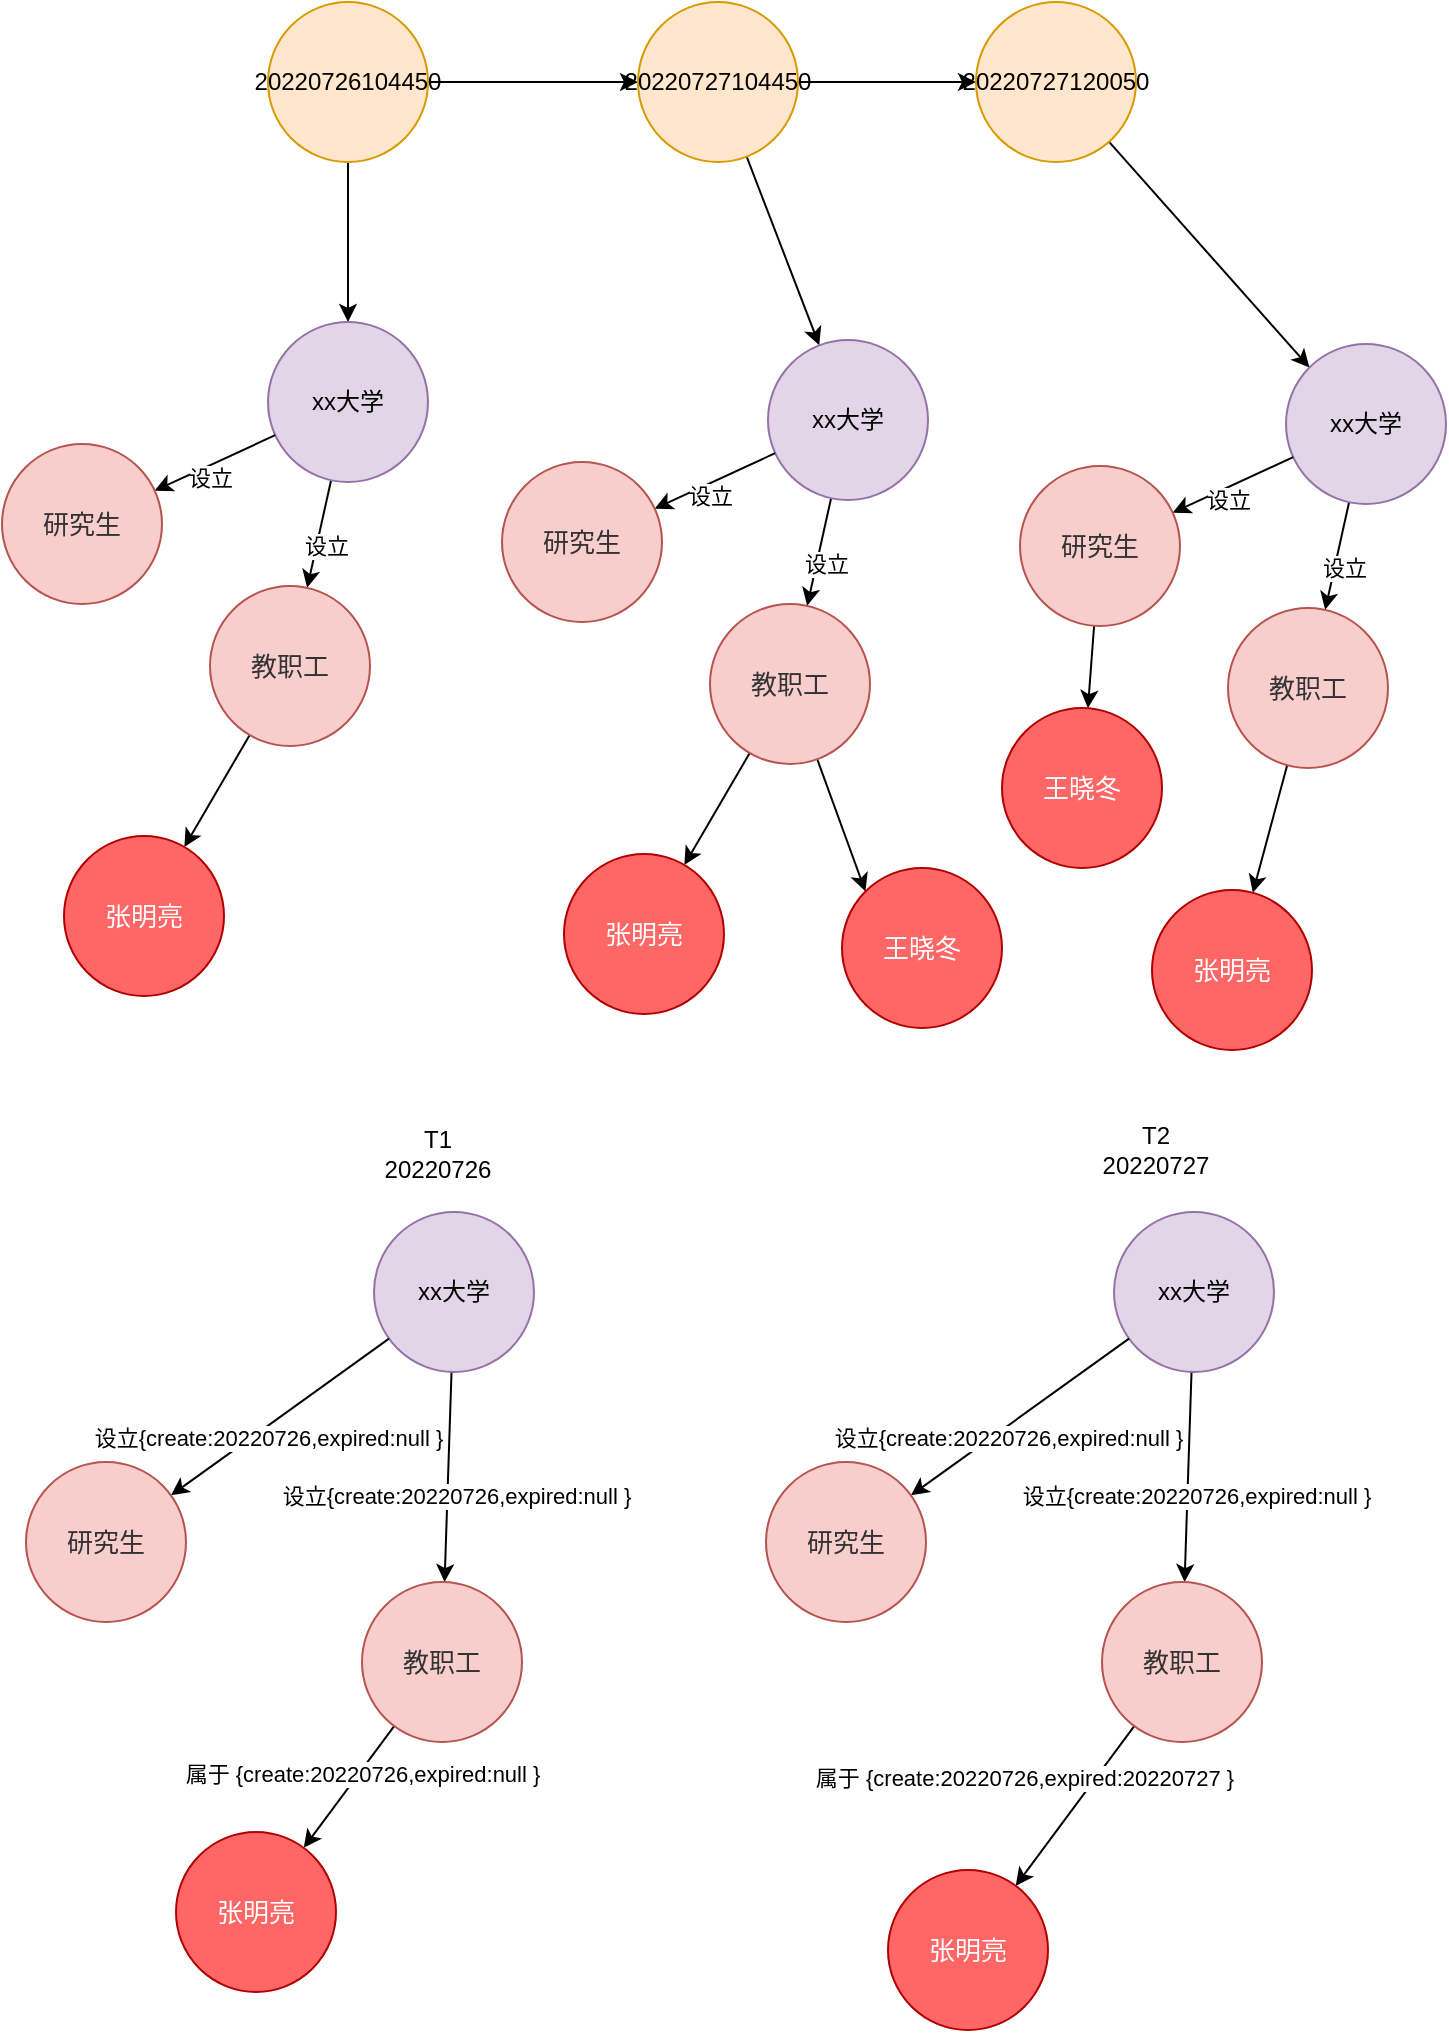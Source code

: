 <mxfile version="20.2.0" type="github">
  <diagram id="Nt__C9s7tZ92eEg6zFDS" name="第 1 页">
    <mxGraphModel dx="832" dy="622" grid="0" gridSize="10" guides="1" tooltips="1" connect="1" arrows="1" fold="1" page="1" pageScale="1" pageWidth="827" pageHeight="1169" math="0" shadow="0">
      <root>
        <mxCell id="0" />
        <mxCell id="1" parent="0" />
        <mxCell id="R3m3DmFI2uvPZftCLMGJ-3" value="" style="edgeStyle=orthogonalEdgeStyle;rounded=0;orthogonalLoop=1;jettySize=auto;html=1;" edge="1" parent="1" source="R3m3DmFI2uvPZftCLMGJ-1" target="R3m3DmFI2uvPZftCLMGJ-2">
          <mxGeometry relative="1" as="geometry" />
        </mxCell>
        <mxCell id="R3m3DmFI2uvPZftCLMGJ-9" value="" style="edgeStyle=orthogonalEdgeStyle;rounded=0;orthogonalLoop=1;jettySize=auto;html=1;" edge="1" parent="1" source="R3m3DmFI2uvPZftCLMGJ-1" target="R3m3DmFI2uvPZftCLMGJ-8">
          <mxGeometry relative="1" as="geometry" />
        </mxCell>
        <mxCell id="R3m3DmFI2uvPZftCLMGJ-1" value="20220726104450" style="ellipse;whiteSpace=wrap;html=1;aspect=fixed;fillColor=#ffe6cc;strokeColor=#d79b00;" vertex="1" parent="1">
          <mxGeometry x="167" y="107" width="80" height="80" as="geometry" />
        </mxCell>
        <mxCell id="R3m3DmFI2uvPZftCLMGJ-5" value="" style="edgeStyle=orthogonalEdgeStyle;rounded=0;orthogonalLoop=1;jettySize=auto;html=1;" edge="1" parent="1" source="R3m3DmFI2uvPZftCLMGJ-2" target="R3m3DmFI2uvPZftCLMGJ-4">
          <mxGeometry relative="1" as="geometry" />
        </mxCell>
        <mxCell id="R3m3DmFI2uvPZftCLMGJ-31" style="edgeStyle=none;rounded=0;orthogonalLoop=1;jettySize=auto;html=1;fontColor=#FFFFFF;" edge="1" parent="1" source="R3m3DmFI2uvPZftCLMGJ-2" target="R3m3DmFI2uvPZftCLMGJ-22">
          <mxGeometry relative="1" as="geometry" />
        </mxCell>
        <mxCell id="R3m3DmFI2uvPZftCLMGJ-2" value="20220727104450" style="ellipse;whiteSpace=wrap;html=1;aspect=fixed;fillColor=#ffe6cc;strokeColor=#d79b00;" vertex="1" parent="1">
          <mxGeometry x="352" y="107" width="80" height="80" as="geometry" />
        </mxCell>
        <mxCell id="R3m3DmFI2uvPZftCLMGJ-43" style="edgeStyle=none;rounded=0;orthogonalLoop=1;jettySize=auto;html=1;entryX=0;entryY=0;entryDx=0;entryDy=0;fontColor=#FFFFFF;" edge="1" parent="1" source="R3m3DmFI2uvPZftCLMGJ-4" target="R3m3DmFI2uvPZftCLMGJ-34">
          <mxGeometry relative="1" as="geometry" />
        </mxCell>
        <mxCell id="R3m3DmFI2uvPZftCLMGJ-4" value="20220727120050" style="ellipse;whiteSpace=wrap;html=1;aspect=fixed;fillColor=#ffe6cc;strokeColor=#d79b00;" vertex="1" parent="1">
          <mxGeometry x="521" y="107" width="80" height="80" as="geometry" />
        </mxCell>
        <mxCell id="R3m3DmFI2uvPZftCLMGJ-11" value="" style="rounded=0;orthogonalLoop=1;jettySize=auto;html=1;" edge="1" parent="1" source="R3m3DmFI2uvPZftCLMGJ-8" target="R3m3DmFI2uvPZftCLMGJ-10">
          <mxGeometry relative="1" as="geometry" />
        </mxCell>
        <mxCell id="R3m3DmFI2uvPZftCLMGJ-12" value="设立" style="edgeLabel;html=1;align=center;verticalAlign=middle;resizable=0;points=[];" vertex="1" connectable="0" parent="R3m3DmFI2uvPZftCLMGJ-11">
          <mxGeometry x="0.163" y="4" relative="1" as="geometry">
            <mxPoint y="1" as="offset" />
          </mxGeometry>
        </mxCell>
        <mxCell id="R3m3DmFI2uvPZftCLMGJ-8" value="xx大学" style="ellipse;whiteSpace=wrap;html=1;aspect=fixed;fillColor=#e1d5e7;strokeColor=#9673a6;" vertex="1" parent="1">
          <mxGeometry x="167" y="267" width="80" height="80" as="geometry" />
        </mxCell>
        <mxCell id="R3m3DmFI2uvPZftCLMGJ-17" value="" style="edgeStyle=none;rounded=0;orthogonalLoop=1;jettySize=auto;html=1;" edge="1" parent="1" source="R3m3DmFI2uvPZftCLMGJ-10" target="R3m3DmFI2uvPZftCLMGJ-16">
          <mxGeometry relative="1" as="geometry" />
        </mxCell>
        <mxCell id="R3m3DmFI2uvPZftCLMGJ-10" value="&lt;span style=&quot;color: rgb(51, 51, 51); font-family: &amp;quot;Open Sans&amp;quot;, HelveticaNeue-Light, &amp;quot;Helvetica Neue Light&amp;quot;, &amp;quot;Helvetica Neue&amp;quot;, Helvetica, Arial, sans-serif; font-size: 13px; text-align: start;&quot;&gt;教职工&lt;/span&gt;" style="ellipse;whiteSpace=wrap;html=1;aspect=fixed;fillColor=#f8cecc;strokeColor=#b85450;" vertex="1" parent="1">
          <mxGeometry x="138" y="399" width="80" height="80" as="geometry" />
        </mxCell>
        <mxCell id="R3m3DmFI2uvPZftCLMGJ-13" value="" style="rounded=0;orthogonalLoop=1;jettySize=auto;html=1;" edge="1" parent="1" target="R3m3DmFI2uvPZftCLMGJ-15" source="R3m3DmFI2uvPZftCLMGJ-8">
          <mxGeometry relative="1" as="geometry">
            <mxPoint x="217" y="415" as="sourcePoint" />
          </mxGeometry>
        </mxCell>
        <mxCell id="R3m3DmFI2uvPZftCLMGJ-14" value="设立" style="edgeLabel;html=1;align=center;verticalAlign=middle;resizable=0;points=[];" vertex="1" connectable="0" parent="R3m3DmFI2uvPZftCLMGJ-13">
          <mxGeometry x="0.163" y="4" relative="1" as="geometry">
            <mxPoint y="1" as="offset" />
          </mxGeometry>
        </mxCell>
        <mxCell id="R3m3DmFI2uvPZftCLMGJ-15" value="&lt;span style=&quot;color: rgb(51, 51, 51); font-family: &amp;quot;Open Sans&amp;quot;, HelveticaNeue-Light, &amp;quot;Helvetica Neue Light&amp;quot;, &amp;quot;Helvetica Neue&amp;quot;, Helvetica, Arial, sans-serif; font-size: 13px; text-align: start;&quot;&gt;研究生&lt;/span&gt;" style="ellipse;whiteSpace=wrap;html=1;aspect=fixed;fillColor=#f8cecc;strokeColor=#b85450;" vertex="1" parent="1">
          <mxGeometry x="34" y="328" width="80" height="80" as="geometry" />
        </mxCell>
        <mxCell id="R3m3DmFI2uvPZftCLMGJ-16" value="&lt;span style=&quot;font-family: &amp;quot;Open Sans&amp;quot;, HelveticaNeue-Light, &amp;quot;Helvetica Neue Light&amp;quot;, &amp;quot;Helvetica Neue&amp;quot;, Helvetica, Arial, sans-serif; font-size: 13px; text-align: start;&quot;&gt;张明亮&lt;/span&gt;" style="ellipse;whiteSpace=wrap;html=1;aspect=fixed;fillColor=#FF6666;strokeColor=#B20000;fontColor=#ffffff;" vertex="1" parent="1">
          <mxGeometry x="65" y="524" width="80" height="80" as="geometry" />
        </mxCell>
        <mxCell id="R3m3DmFI2uvPZftCLMGJ-20" value="" style="rounded=0;orthogonalLoop=1;jettySize=auto;html=1;" edge="1" parent="1" source="R3m3DmFI2uvPZftCLMGJ-22" target="R3m3DmFI2uvPZftCLMGJ-25">
          <mxGeometry relative="1" as="geometry" />
        </mxCell>
        <mxCell id="R3m3DmFI2uvPZftCLMGJ-21" value="设立" style="edgeLabel;html=1;align=center;verticalAlign=middle;resizable=0;points=[];" vertex="1" connectable="0" parent="R3m3DmFI2uvPZftCLMGJ-20">
          <mxGeometry x="0.163" y="4" relative="1" as="geometry">
            <mxPoint y="1" as="offset" />
          </mxGeometry>
        </mxCell>
        <mxCell id="R3m3DmFI2uvPZftCLMGJ-22" value="xx大学" style="ellipse;whiteSpace=wrap;html=1;aspect=fixed;fillColor=#e1d5e7;strokeColor=#9673a6;" vertex="1" parent="1">
          <mxGeometry x="417" y="276" width="80" height="80" as="geometry" />
        </mxCell>
        <mxCell id="R3m3DmFI2uvPZftCLMGJ-23" value="" style="edgeStyle=none;rounded=0;orthogonalLoop=1;jettySize=auto;html=1;" edge="1" parent="1" source="R3m3DmFI2uvPZftCLMGJ-25" target="R3m3DmFI2uvPZftCLMGJ-29">
          <mxGeometry relative="1" as="geometry" />
        </mxCell>
        <mxCell id="R3m3DmFI2uvPZftCLMGJ-24" style="edgeStyle=none;rounded=0;orthogonalLoop=1;jettySize=auto;html=1;entryX=0;entryY=0;entryDx=0;entryDy=0;fontColor=#FFFFFF;" edge="1" parent="1" source="R3m3DmFI2uvPZftCLMGJ-25" target="R3m3DmFI2uvPZftCLMGJ-30">
          <mxGeometry relative="1" as="geometry" />
        </mxCell>
        <mxCell id="R3m3DmFI2uvPZftCLMGJ-25" value="&lt;span style=&quot;color: rgb(51, 51, 51); font-family: &amp;quot;Open Sans&amp;quot;, HelveticaNeue-Light, &amp;quot;Helvetica Neue Light&amp;quot;, &amp;quot;Helvetica Neue&amp;quot;, Helvetica, Arial, sans-serif; font-size: 13px; text-align: start;&quot;&gt;教职工&lt;/span&gt;" style="ellipse;whiteSpace=wrap;html=1;aspect=fixed;fillColor=#f8cecc;strokeColor=#b85450;" vertex="1" parent="1">
          <mxGeometry x="388" y="408" width="80" height="80" as="geometry" />
        </mxCell>
        <mxCell id="R3m3DmFI2uvPZftCLMGJ-26" value="" style="rounded=0;orthogonalLoop=1;jettySize=auto;html=1;" edge="1" parent="1" source="R3m3DmFI2uvPZftCLMGJ-22" target="R3m3DmFI2uvPZftCLMGJ-28">
          <mxGeometry relative="1" as="geometry">
            <mxPoint x="467" y="424" as="sourcePoint" />
          </mxGeometry>
        </mxCell>
        <mxCell id="R3m3DmFI2uvPZftCLMGJ-27" value="设立" style="edgeLabel;html=1;align=center;verticalAlign=middle;resizable=0;points=[];" vertex="1" connectable="0" parent="R3m3DmFI2uvPZftCLMGJ-26">
          <mxGeometry x="0.163" y="4" relative="1" as="geometry">
            <mxPoint y="1" as="offset" />
          </mxGeometry>
        </mxCell>
        <mxCell id="R3m3DmFI2uvPZftCLMGJ-28" value="&lt;span style=&quot;color: rgb(51, 51, 51); font-family: &amp;quot;Open Sans&amp;quot;, HelveticaNeue-Light, &amp;quot;Helvetica Neue Light&amp;quot;, &amp;quot;Helvetica Neue&amp;quot;, Helvetica, Arial, sans-serif; font-size: 13px; text-align: start;&quot;&gt;研究生&lt;/span&gt;" style="ellipse;whiteSpace=wrap;html=1;aspect=fixed;fillColor=#f8cecc;strokeColor=#b85450;" vertex="1" parent="1">
          <mxGeometry x="284" y="337" width="80" height="80" as="geometry" />
        </mxCell>
        <mxCell id="R3m3DmFI2uvPZftCLMGJ-29" value="&lt;span style=&quot;font-family: &amp;quot;Open Sans&amp;quot;, HelveticaNeue-Light, &amp;quot;Helvetica Neue Light&amp;quot;, &amp;quot;Helvetica Neue&amp;quot;, Helvetica, Arial, sans-serif; font-size: 13px; text-align: start;&quot;&gt;张明亮&lt;/span&gt;" style="ellipse;whiteSpace=wrap;html=1;aspect=fixed;fillColor=#FF6666;strokeColor=#B20000;fontColor=#ffffff;" vertex="1" parent="1">
          <mxGeometry x="315" y="533" width="80" height="80" as="geometry" />
        </mxCell>
        <mxCell id="R3m3DmFI2uvPZftCLMGJ-30" value="&lt;div style=&quot;text-align: start;&quot;&gt;&lt;span style=&quot;background-color: initial; font-size: 13px;&quot;&gt;&lt;font face=&quot;Open Sans, HelveticaNeue-Light, Helvetica Neue Light, Helvetica Neue, Helvetica, Arial, sans-serif&quot;&gt;王晓冬&lt;/font&gt;&lt;/span&gt;&lt;/div&gt;" style="ellipse;whiteSpace=wrap;html=1;aspect=fixed;fillColor=#FF6666;strokeColor=#B20000;fontColor=#ffffff;" vertex="1" parent="1">
          <mxGeometry x="454" y="540" width="80" height="80" as="geometry" />
        </mxCell>
        <mxCell id="R3m3DmFI2uvPZftCLMGJ-32" value="" style="rounded=0;orthogonalLoop=1;jettySize=auto;html=1;" edge="1" parent="1" source="R3m3DmFI2uvPZftCLMGJ-34" target="R3m3DmFI2uvPZftCLMGJ-37">
          <mxGeometry relative="1" as="geometry" />
        </mxCell>
        <mxCell id="R3m3DmFI2uvPZftCLMGJ-33" value="设立" style="edgeLabel;html=1;align=center;verticalAlign=middle;resizable=0;points=[];" vertex="1" connectable="0" parent="R3m3DmFI2uvPZftCLMGJ-32">
          <mxGeometry x="0.163" y="4" relative="1" as="geometry">
            <mxPoint y="1" as="offset" />
          </mxGeometry>
        </mxCell>
        <mxCell id="R3m3DmFI2uvPZftCLMGJ-34" value="xx大学" style="ellipse;whiteSpace=wrap;html=1;aspect=fixed;fillColor=#e1d5e7;strokeColor=#9673a6;" vertex="1" parent="1">
          <mxGeometry x="676" y="278" width="80" height="80" as="geometry" />
        </mxCell>
        <mxCell id="R3m3DmFI2uvPZftCLMGJ-35" value="" style="edgeStyle=none;rounded=0;orthogonalLoop=1;jettySize=auto;html=1;" edge="1" parent="1" source="R3m3DmFI2uvPZftCLMGJ-37" target="R3m3DmFI2uvPZftCLMGJ-41">
          <mxGeometry relative="1" as="geometry" />
        </mxCell>
        <mxCell id="R3m3DmFI2uvPZftCLMGJ-36" style="edgeStyle=none;rounded=0;orthogonalLoop=1;jettySize=auto;html=1;fontColor=#FFFFFF;" edge="1" parent="1" source="R3m3DmFI2uvPZftCLMGJ-40" target="R3m3DmFI2uvPZftCLMGJ-42">
          <mxGeometry relative="1" as="geometry" />
        </mxCell>
        <mxCell id="R3m3DmFI2uvPZftCLMGJ-37" value="&lt;span style=&quot;color: rgb(51, 51, 51); font-family: &amp;quot;Open Sans&amp;quot;, HelveticaNeue-Light, &amp;quot;Helvetica Neue Light&amp;quot;, &amp;quot;Helvetica Neue&amp;quot;, Helvetica, Arial, sans-serif; font-size: 13px; text-align: start;&quot;&gt;教职工&lt;/span&gt;" style="ellipse;whiteSpace=wrap;html=1;aspect=fixed;fillColor=#f8cecc;strokeColor=#b85450;" vertex="1" parent="1">
          <mxGeometry x="647" y="410" width="80" height="80" as="geometry" />
        </mxCell>
        <mxCell id="R3m3DmFI2uvPZftCLMGJ-38" value="" style="rounded=0;orthogonalLoop=1;jettySize=auto;html=1;" edge="1" parent="1" source="R3m3DmFI2uvPZftCLMGJ-34" target="R3m3DmFI2uvPZftCLMGJ-40">
          <mxGeometry relative="1" as="geometry">
            <mxPoint x="726" y="426" as="sourcePoint" />
          </mxGeometry>
        </mxCell>
        <mxCell id="R3m3DmFI2uvPZftCLMGJ-39" value="设立" style="edgeLabel;html=1;align=center;verticalAlign=middle;resizable=0;points=[];" vertex="1" connectable="0" parent="R3m3DmFI2uvPZftCLMGJ-38">
          <mxGeometry x="0.163" y="4" relative="1" as="geometry">
            <mxPoint y="1" as="offset" />
          </mxGeometry>
        </mxCell>
        <mxCell id="R3m3DmFI2uvPZftCLMGJ-40" value="&lt;span style=&quot;color: rgb(51, 51, 51); font-family: &amp;quot;Open Sans&amp;quot;, HelveticaNeue-Light, &amp;quot;Helvetica Neue Light&amp;quot;, &amp;quot;Helvetica Neue&amp;quot;, Helvetica, Arial, sans-serif; font-size: 13px; text-align: start;&quot;&gt;研究生&lt;/span&gt;" style="ellipse;whiteSpace=wrap;html=1;aspect=fixed;fillColor=#f8cecc;strokeColor=#b85450;" vertex="1" parent="1">
          <mxGeometry x="543" y="339" width="80" height="80" as="geometry" />
        </mxCell>
        <mxCell id="R3m3DmFI2uvPZftCLMGJ-41" value="&lt;span style=&quot;font-family: &amp;quot;Open Sans&amp;quot;, HelveticaNeue-Light, &amp;quot;Helvetica Neue Light&amp;quot;, &amp;quot;Helvetica Neue&amp;quot;, Helvetica, Arial, sans-serif; font-size: 13px; text-align: start;&quot;&gt;张明亮&lt;/span&gt;" style="ellipse;whiteSpace=wrap;html=1;aspect=fixed;fillColor=#FF6666;strokeColor=#B20000;fontColor=#ffffff;" vertex="1" parent="1">
          <mxGeometry x="609" y="551" width="80" height="80" as="geometry" />
        </mxCell>
        <mxCell id="R3m3DmFI2uvPZftCLMGJ-42" value="&lt;div style=&quot;text-align: start;&quot;&gt;&lt;span style=&quot;background-color: initial; font-size: 13px;&quot;&gt;&lt;font face=&quot;Open Sans, HelveticaNeue-Light, Helvetica Neue Light, Helvetica Neue, Helvetica, Arial, sans-serif&quot;&gt;王晓冬&lt;/font&gt;&lt;/span&gt;&lt;/div&gt;" style="ellipse;whiteSpace=wrap;html=1;aspect=fixed;fillColor=#FF6666;strokeColor=#B20000;fontColor=#ffffff;" vertex="1" parent="1">
          <mxGeometry x="534" y="460" width="80" height="80" as="geometry" />
        </mxCell>
        <mxCell id="R3m3DmFI2uvPZftCLMGJ-44" value="" style="rounded=0;orthogonalLoop=1;jettySize=auto;html=1;" edge="1" parent="1" source="R3m3DmFI2uvPZftCLMGJ-46" target="R3m3DmFI2uvPZftCLMGJ-48">
          <mxGeometry relative="1" as="geometry" />
        </mxCell>
        <mxCell id="R3m3DmFI2uvPZftCLMGJ-45" value="设立{create:20220726,expired:null }" style="edgeLabel;html=1;align=center;verticalAlign=middle;resizable=0;points=[];" vertex="1" connectable="0" parent="R3m3DmFI2uvPZftCLMGJ-44">
          <mxGeometry x="0.163" y="4" relative="1" as="geometry">
            <mxPoint y="1" as="offset" />
          </mxGeometry>
        </mxCell>
        <mxCell id="R3m3DmFI2uvPZftCLMGJ-46" value="xx大学" style="ellipse;whiteSpace=wrap;html=1;aspect=fixed;fillColor=#e1d5e7;strokeColor=#9673a6;" vertex="1" parent="1">
          <mxGeometry x="220" y="712" width="80" height="80" as="geometry" />
        </mxCell>
        <mxCell id="R3m3DmFI2uvPZftCLMGJ-47" value="" style="edgeStyle=none;rounded=0;orthogonalLoop=1;jettySize=auto;html=1;" edge="1" parent="1" source="R3m3DmFI2uvPZftCLMGJ-48" target="R3m3DmFI2uvPZftCLMGJ-52">
          <mxGeometry relative="1" as="geometry" />
        </mxCell>
        <mxCell id="R3m3DmFI2uvPZftCLMGJ-53" value="&lt;font color=&quot;#000000&quot;&gt;属于 {create:20220726,expired:null }&lt;/font&gt;" style="edgeLabel;html=1;align=center;verticalAlign=middle;resizable=0;points=[];fontColor=#FFFFFF;" vertex="1" connectable="0" parent="R3m3DmFI2uvPZftCLMGJ-47">
          <mxGeometry x="-0.238" y="1" relative="1" as="geometry">
            <mxPoint as="offset" />
          </mxGeometry>
        </mxCell>
        <mxCell id="R3m3DmFI2uvPZftCLMGJ-48" value="&lt;span style=&quot;color: rgb(51, 51, 51); font-family: &amp;quot;Open Sans&amp;quot;, HelveticaNeue-Light, &amp;quot;Helvetica Neue Light&amp;quot;, &amp;quot;Helvetica Neue&amp;quot;, Helvetica, Arial, sans-serif; font-size: 13px; text-align: start;&quot;&gt;教职工&lt;/span&gt;" style="ellipse;whiteSpace=wrap;html=1;aspect=fixed;fillColor=#f8cecc;strokeColor=#b85450;" vertex="1" parent="1">
          <mxGeometry x="214" y="897" width="80" height="80" as="geometry" />
        </mxCell>
        <mxCell id="R3m3DmFI2uvPZftCLMGJ-49" value="" style="rounded=0;orthogonalLoop=1;jettySize=auto;html=1;" edge="1" parent="1" source="R3m3DmFI2uvPZftCLMGJ-46" target="R3m3DmFI2uvPZftCLMGJ-51">
          <mxGeometry relative="1" as="geometry">
            <mxPoint x="272" y="913" as="sourcePoint" />
          </mxGeometry>
        </mxCell>
        <mxCell id="R3m3DmFI2uvPZftCLMGJ-50" value="设立{create:20220726,expired:null }" style="edgeLabel;html=1;align=center;verticalAlign=middle;resizable=0;points=[];" vertex="1" connectable="0" parent="R3m3DmFI2uvPZftCLMGJ-49">
          <mxGeometry x="0.163" y="4" relative="1" as="geometry">
            <mxPoint y="1" as="offset" />
          </mxGeometry>
        </mxCell>
        <mxCell id="R3m3DmFI2uvPZftCLMGJ-51" value="&lt;span style=&quot;color: rgb(51, 51, 51); font-family: &amp;quot;Open Sans&amp;quot;, HelveticaNeue-Light, &amp;quot;Helvetica Neue Light&amp;quot;, &amp;quot;Helvetica Neue&amp;quot;, Helvetica, Arial, sans-serif; font-size: 13px; text-align: start;&quot;&gt;研究生&lt;/span&gt;" style="ellipse;whiteSpace=wrap;html=1;aspect=fixed;fillColor=#f8cecc;strokeColor=#b85450;" vertex="1" parent="1">
          <mxGeometry x="46" y="837" width="80" height="80" as="geometry" />
        </mxCell>
        <mxCell id="R3m3DmFI2uvPZftCLMGJ-52" value="&lt;span style=&quot;font-family: &amp;quot;Open Sans&amp;quot;, HelveticaNeue-Light, &amp;quot;Helvetica Neue Light&amp;quot;, &amp;quot;Helvetica Neue&amp;quot;, Helvetica, Arial, sans-serif; font-size: 13px; text-align: start;&quot;&gt;张明亮&lt;/span&gt;" style="ellipse;whiteSpace=wrap;html=1;aspect=fixed;fillColor=#FF6666;strokeColor=#B20000;fontColor=#ffffff;" vertex="1" parent="1">
          <mxGeometry x="121" y="1022" width="80" height="80" as="geometry" />
        </mxCell>
        <mxCell id="R3m3DmFI2uvPZftCLMGJ-54" value="" style="rounded=0;orthogonalLoop=1;jettySize=auto;html=1;" edge="1" parent="1" source="R3m3DmFI2uvPZftCLMGJ-56" target="R3m3DmFI2uvPZftCLMGJ-59">
          <mxGeometry relative="1" as="geometry" />
        </mxCell>
        <mxCell id="R3m3DmFI2uvPZftCLMGJ-55" value="设立{create:20220726,expired:null }" style="edgeLabel;html=1;align=center;verticalAlign=middle;resizable=0;points=[];" vertex="1" connectable="0" parent="R3m3DmFI2uvPZftCLMGJ-54">
          <mxGeometry x="0.163" y="4" relative="1" as="geometry">
            <mxPoint y="1" as="offset" />
          </mxGeometry>
        </mxCell>
        <mxCell id="R3m3DmFI2uvPZftCLMGJ-56" value="xx大学" style="ellipse;whiteSpace=wrap;html=1;aspect=fixed;fillColor=#e1d5e7;strokeColor=#9673a6;" vertex="1" parent="1">
          <mxGeometry x="590" y="712" width="80" height="80" as="geometry" />
        </mxCell>
        <mxCell id="R3m3DmFI2uvPZftCLMGJ-57" value="" style="edgeStyle=none;rounded=0;orthogonalLoop=1;jettySize=auto;html=1;" edge="1" parent="1" source="R3m3DmFI2uvPZftCLMGJ-59" target="R3m3DmFI2uvPZftCLMGJ-63">
          <mxGeometry relative="1" as="geometry" />
        </mxCell>
        <mxCell id="R3m3DmFI2uvPZftCLMGJ-58" value="&lt;font color=&quot;#000000&quot;&gt;属于 {create:20220726,expired:20220727 }&lt;/font&gt;" style="edgeLabel;html=1;align=center;verticalAlign=middle;resizable=0;points=[];fontColor=#FFFFFF;" vertex="1" connectable="0" parent="R3m3DmFI2uvPZftCLMGJ-57">
          <mxGeometry x="-0.238" y="1" relative="1" as="geometry">
            <mxPoint x="-34" y="-5" as="offset" />
          </mxGeometry>
        </mxCell>
        <mxCell id="R3m3DmFI2uvPZftCLMGJ-59" value="&lt;span style=&quot;color: rgb(51, 51, 51); font-family: &amp;quot;Open Sans&amp;quot;, HelveticaNeue-Light, &amp;quot;Helvetica Neue Light&amp;quot;, &amp;quot;Helvetica Neue&amp;quot;, Helvetica, Arial, sans-serif; font-size: 13px; text-align: start;&quot;&gt;教职工&lt;/span&gt;" style="ellipse;whiteSpace=wrap;html=1;aspect=fixed;fillColor=#f8cecc;strokeColor=#b85450;" vertex="1" parent="1">
          <mxGeometry x="584" y="897" width="80" height="80" as="geometry" />
        </mxCell>
        <mxCell id="R3m3DmFI2uvPZftCLMGJ-60" value="" style="rounded=0;orthogonalLoop=1;jettySize=auto;html=1;" edge="1" parent="1" source="R3m3DmFI2uvPZftCLMGJ-56" target="R3m3DmFI2uvPZftCLMGJ-62">
          <mxGeometry relative="1" as="geometry">
            <mxPoint x="642" y="913" as="sourcePoint" />
          </mxGeometry>
        </mxCell>
        <mxCell id="R3m3DmFI2uvPZftCLMGJ-61" value="设立{create:20220726,expired:null }" style="edgeLabel;html=1;align=center;verticalAlign=middle;resizable=0;points=[];" vertex="1" connectable="0" parent="R3m3DmFI2uvPZftCLMGJ-60">
          <mxGeometry x="0.163" y="4" relative="1" as="geometry">
            <mxPoint y="1" as="offset" />
          </mxGeometry>
        </mxCell>
        <mxCell id="R3m3DmFI2uvPZftCLMGJ-62" value="&lt;span style=&quot;color: rgb(51, 51, 51); font-family: &amp;quot;Open Sans&amp;quot;, HelveticaNeue-Light, &amp;quot;Helvetica Neue Light&amp;quot;, &amp;quot;Helvetica Neue&amp;quot;, Helvetica, Arial, sans-serif; font-size: 13px; text-align: start;&quot;&gt;研究生&lt;/span&gt;" style="ellipse;whiteSpace=wrap;html=1;aspect=fixed;fillColor=#f8cecc;strokeColor=#b85450;" vertex="1" parent="1">
          <mxGeometry x="416" y="837" width="80" height="80" as="geometry" />
        </mxCell>
        <mxCell id="R3m3DmFI2uvPZftCLMGJ-63" value="&lt;span style=&quot;font-family: &amp;quot;Open Sans&amp;quot;, HelveticaNeue-Light, &amp;quot;Helvetica Neue Light&amp;quot;, &amp;quot;Helvetica Neue&amp;quot;, Helvetica, Arial, sans-serif; font-size: 13px; text-align: start;&quot;&gt;张明亮&lt;/span&gt;" style="ellipse;whiteSpace=wrap;html=1;aspect=fixed;fillColor=#FF6666;strokeColor=#B20000;fontColor=#ffffff;" vertex="1" parent="1">
          <mxGeometry x="477" y="1041" width="80" height="80" as="geometry" />
        </mxCell>
        <mxCell id="R3m3DmFI2uvPZftCLMGJ-64" value="T1 20220726" style="text;html=1;strokeColor=none;fillColor=none;align=center;verticalAlign=middle;whiteSpace=wrap;rounded=0;labelBackgroundColor=none;fontColor=#000000;" vertex="1" parent="1">
          <mxGeometry x="222" y="668" width="60" height="30" as="geometry" />
        </mxCell>
        <mxCell id="R3m3DmFI2uvPZftCLMGJ-65" value="T2 20220727" style="text;html=1;strokeColor=none;fillColor=none;align=center;verticalAlign=middle;whiteSpace=wrap;rounded=0;labelBackgroundColor=none;fontColor=#000000;" vertex="1" parent="1">
          <mxGeometry x="581" y="666" width="60" height="30" as="geometry" />
        </mxCell>
      </root>
    </mxGraphModel>
  </diagram>
</mxfile>
